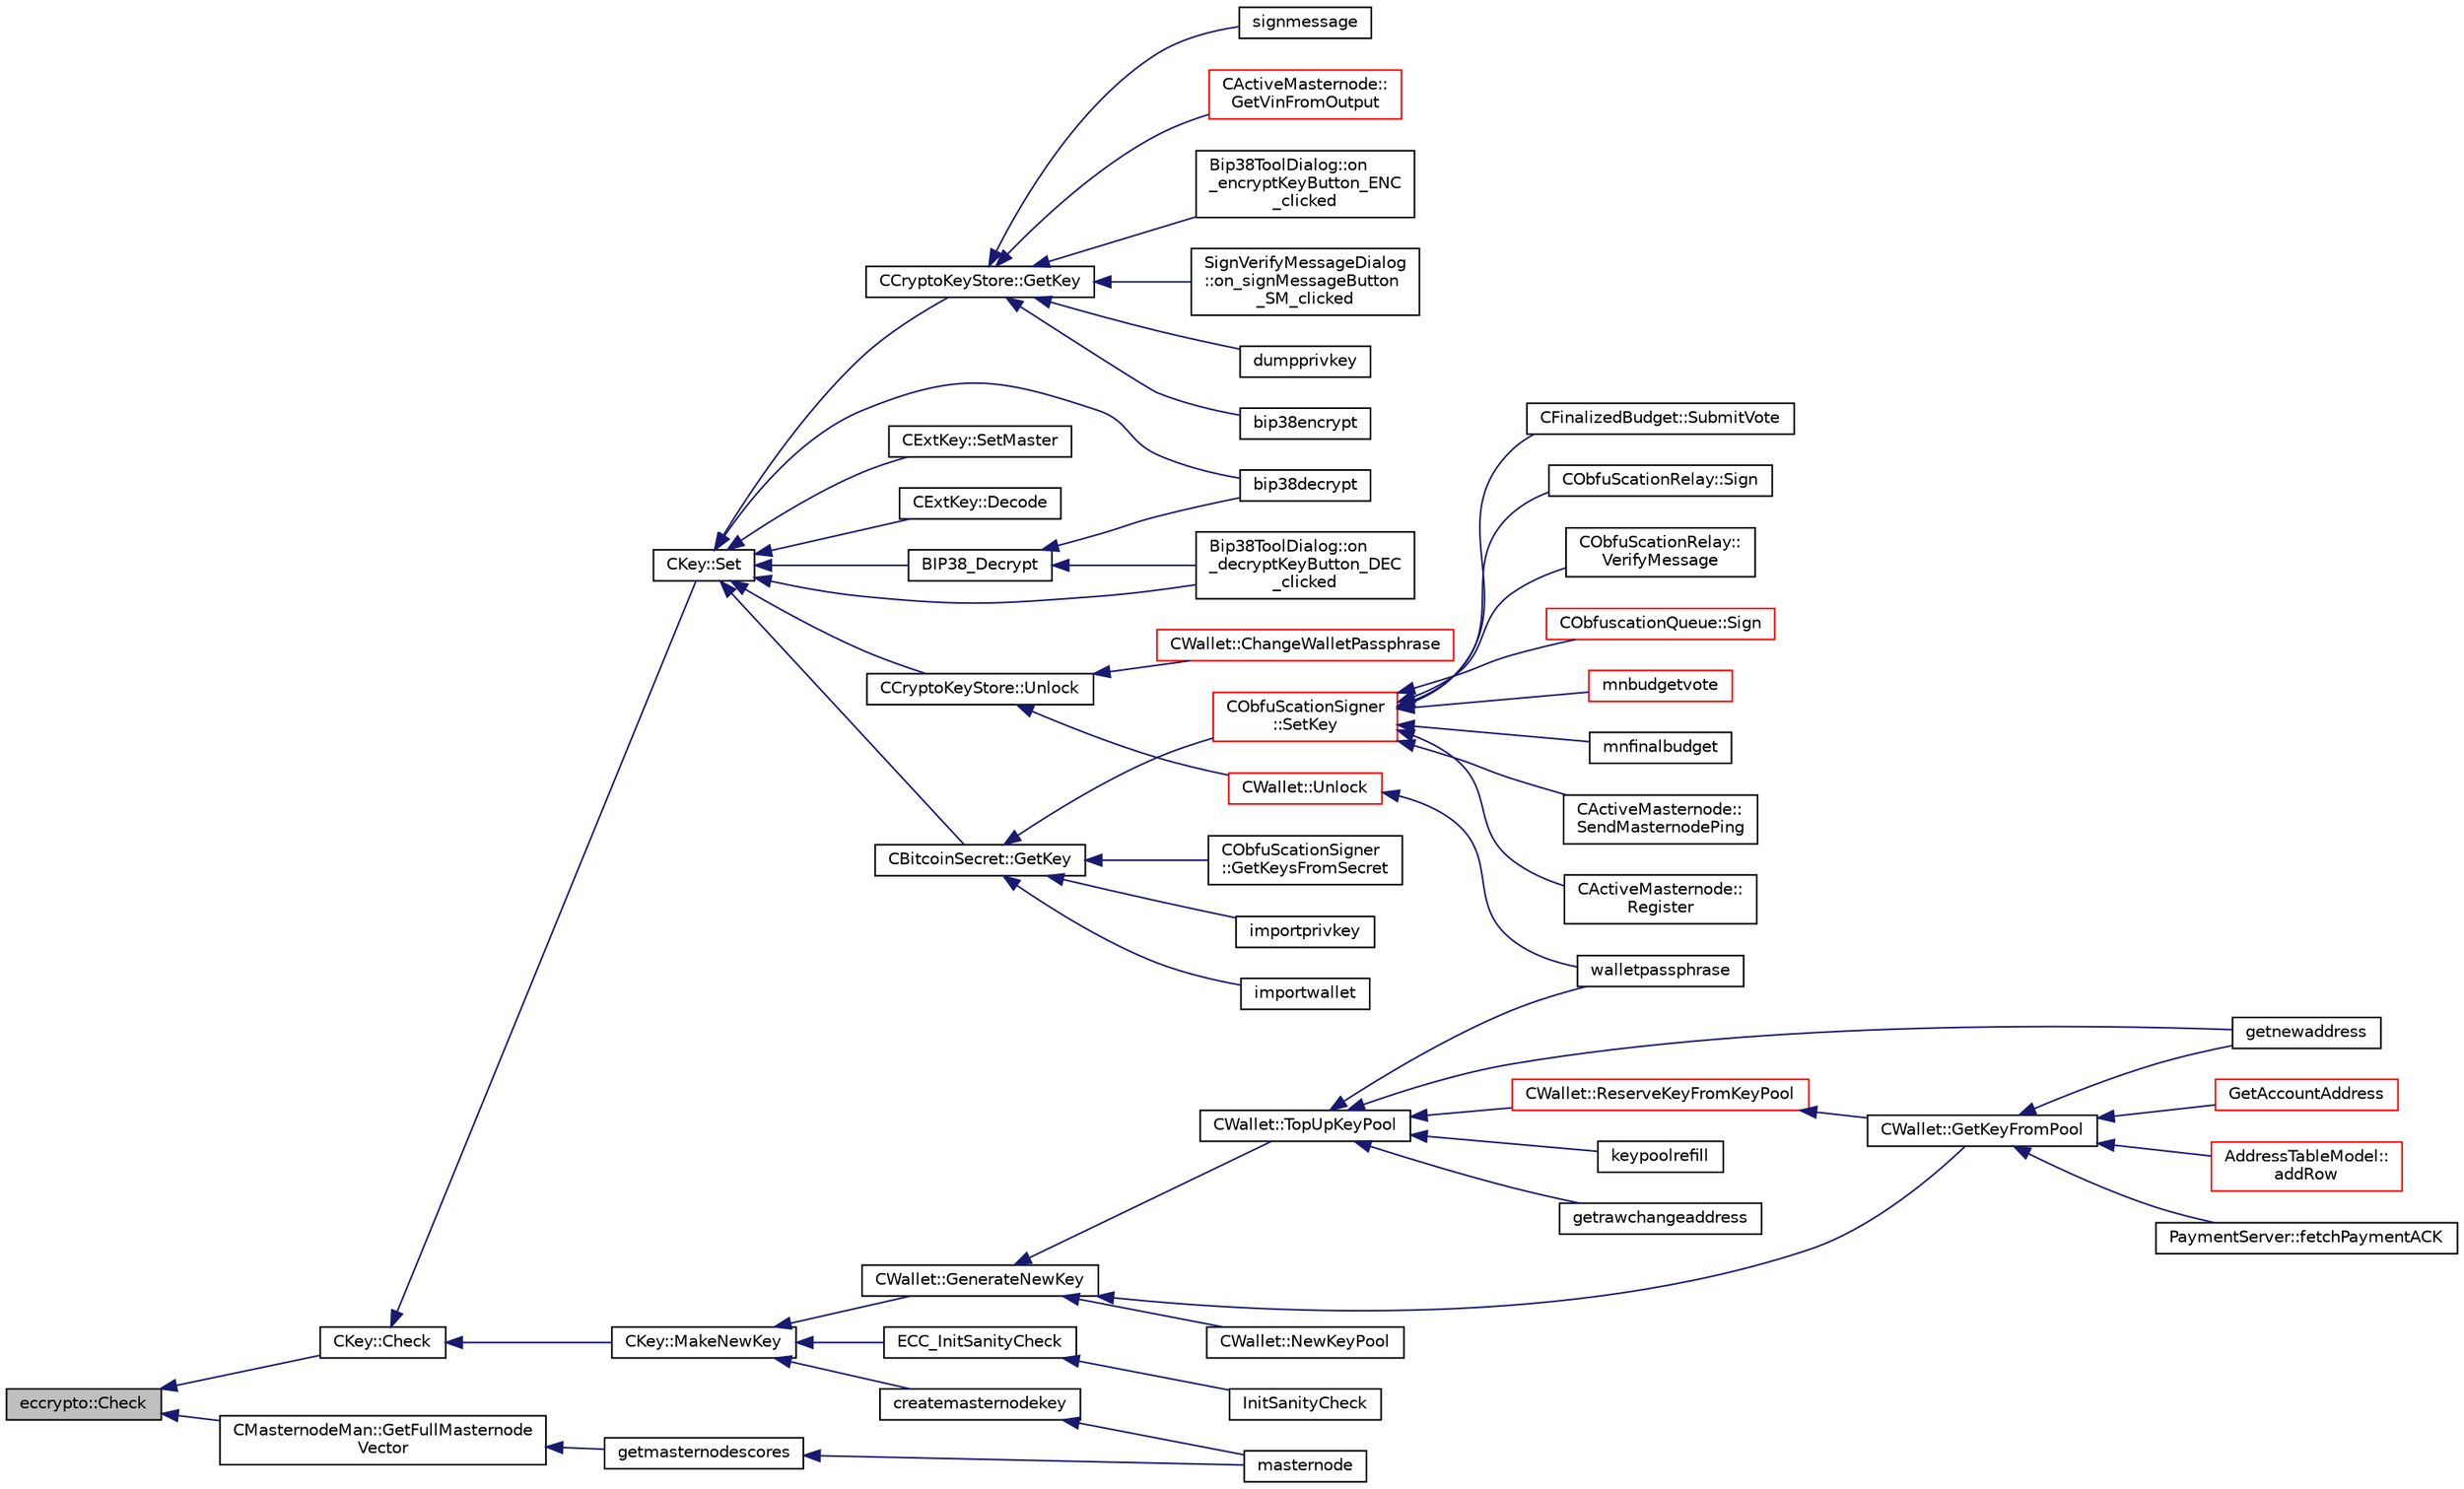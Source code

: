 digraph "eccrypto::Check"
{
  edge [fontname="Helvetica",fontsize="10",labelfontname="Helvetica",labelfontsize="10"];
  node [fontname="Helvetica",fontsize="10",shape=record];
  rankdir="LR";
  Node1 [label="eccrypto::Check",height=0.2,width=0.4,color="black", fillcolor="grey75", style="filled", fontcolor="black"];
  Node1 -> Node2 [dir="back",color="midnightblue",fontsize="10",style="solid",fontname="Helvetica"];
  Node2 [label="CKey::Check",height=0.2,width=0.4,color="black", fillcolor="white", style="filled",URL="$class_c_key.html#acec869bc75fa8f4d619ab025d367a97c",tooltip="Check whether the 32-byte array pointed to be vch is valid keydata. "];
  Node2 -> Node3 [dir="back",color="midnightblue",fontsize="10",style="solid",fontname="Helvetica"];
  Node3 [label="CKey::MakeNewKey",height=0.2,width=0.4,color="black", fillcolor="white", style="filled",URL="$class_c_key.html#a9d12ed9d297e4286250fd7ea6b59e1a5",tooltip="Generate a new private key using a cryptographic PRNG. "];
  Node3 -> Node4 [dir="back",color="midnightblue",fontsize="10",style="solid",fontname="Helvetica"];
  Node4 [label="ECC_InitSanityCheck",height=0.2,width=0.4,color="black", fillcolor="white", style="filled",URL="$key_8h.html#a55cc40f04bf887c1000667caccb0684a",tooltip="Check that required EC support is available at runtime. "];
  Node4 -> Node5 [dir="back",color="midnightblue",fontsize="10",style="solid",fontname="Helvetica"];
  Node5 [label="InitSanityCheck",height=0.2,width=0.4,color="black", fillcolor="white", style="filled",URL="$init_8cpp.html#a878797b40fb8eb0d7f330a41d7742d11",tooltip="Sanity checks Ensure that DIVX is running in a usable environment with all necessary library support..."];
  Node3 -> Node6 [dir="back",color="midnightblue",fontsize="10",style="solid",fontname="Helvetica"];
  Node6 [label="createmasternodekey",height=0.2,width=0.4,color="black", fillcolor="white", style="filled",URL="$rpcmasternode_8cpp.html#ab2ae911ed724aad1cbe631ae2fe3e219"];
  Node6 -> Node7 [dir="back",color="midnightblue",fontsize="10",style="solid",fontname="Helvetica"];
  Node7 [label="masternode",height=0.2,width=0.4,color="black", fillcolor="white", style="filled",URL="$rpcmasternode_8cpp.html#a30609e443aeb47c29ed0878d16b1b5e1"];
  Node3 -> Node8 [dir="back",color="midnightblue",fontsize="10",style="solid",fontname="Helvetica"];
  Node8 [label="CWallet::GenerateNewKey",height=0.2,width=0.4,color="black", fillcolor="white", style="filled",URL="$group__map_wallet.html#ga061fe7f54f80ec40f856b3e6365c2f4a"];
  Node8 -> Node9 [dir="back",color="midnightblue",fontsize="10",style="solid",fontname="Helvetica"];
  Node9 [label="CWallet::NewKeyPool",height=0.2,width=0.4,color="black", fillcolor="white", style="filled",URL="$group___actions.html#ga7353ba1e79fc4167fbfbe79b41698fa7",tooltip="Mark old keypool keys as used, and generate all new keys. "];
  Node8 -> Node10 [dir="back",color="midnightblue",fontsize="10",style="solid",fontname="Helvetica"];
  Node10 [label="CWallet::TopUpKeyPool",height=0.2,width=0.4,color="black", fillcolor="white", style="filled",URL="$group___actions.html#ga9730278506e0a4f1c65239b951525b55"];
  Node10 -> Node11 [dir="back",color="midnightblue",fontsize="10",style="solid",fontname="Helvetica"];
  Node11 [label="getnewaddress",height=0.2,width=0.4,color="black", fillcolor="white", style="filled",URL="$rpcwallet_8cpp.html#aead824d845d670fbd8f187ebd4f9a535"];
  Node10 -> Node12 [dir="back",color="midnightblue",fontsize="10",style="solid",fontname="Helvetica"];
  Node12 [label="getrawchangeaddress",height=0.2,width=0.4,color="black", fillcolor="white", style="filled",URL="$rpcwallet_8cpp.html#ae71809202b4dcc13d2034c5c72af34da"];
  Node10 -> Node13 [dir="back",color="midnightblue",fontsize="10",style="solid",fontname="Helvetica"];
  Node13 [label="keypoolrefill",height=0.2,width=0.4,color="black", fillcolor="white", style="filled",URL="$rpcwallet_8cpp.html#afe8615fcf2c8e5319166c2fa8c638e08"];
  Node10 -> Node14 [dir="back",color="midnightblue",fontsize="10",style="solid",fontname="Helvetica"];
  Node14 [label="walletpassphrase",height=0.2,width=0.4,color="black", fillcolor="white", style="filled",URL="$rpcwallet_8cpp.html#a733f7c70e7c18783935e6de9643c0086"];
  Node10 -> Node15 [dir="back",color="midnightblue",fontsize="10",style="solid",fontname="Helvetica"];
  Node15 [label="CWallet::ReserveKeyFromKeyPool",height=0.2,width=0.4,color="red", fillcolor="white", style="filled",URL="$group___actions.html#ga9921854840668a1856998f041177dd2b"];
  Node15 -> Node16 [dir="back",color="midnightblue",fontsize="10",style="solid",fontname="Helvetica"];
  Node16 [label="CWallet::GetKeyFromPool",height=0.2,width=0.4,color="black", fillcolor="white", style="filled",URL="$group___actions.html#ga18549ec5c472c003afc4794daeb9adfd"];
  Node16 -> Node17 [dir="back",color="midnightblue",fontsize="10",style="solid",fontname="Helvetica"];
  Node17 [label="AddressTableModel::\laddRow",height=0.2,width=0.4,color="red", fillcolor="white", style="filled",URL="$class_address_table_model.html#aa72edd2a093a6e9318639d69d3a23488"];
  Node16 -> Node22 [dir="back",color="midnightblue",fontsize="10",style="solid",fontname="Helvetica"];
  Node22 [label="PaymentServer::fetchPaymentACK",height=0.2,width=0.4,color="black", fillcolor="white", style="filled",URL="$class_payment_server.html#ab846f9e8778e5cc878b644133e8628f1"];
  Node16 -> Node11 [dir="back",color="midnightblue",fontsize="10",style="solid",fontname="Helvetica"];
  Node16 -> Node23 [dir="back",color="midnightblue",fontsize="10",style="solid",fontname="Helvetica"];
  Node23 [label="GetAccountAddress",height=0.2,width=0.4,color="red", fillcolor="white", style="filled",URL="$rpcwallet_8cpp.html#aa3d9baf7a6fc6c9f0a08ec861ca52f59"];
  Node8 -> Node16 [dir="back",color="midnightblue",fontsize="10",style="solid",fontname="Helvetica"];
  Node2 -> Node31 [dir="back",color="midnightblue",fontsize="10",style="solid",fontname="Helvetica"];
  Node31 [label="CKey::Set",height=0.2,width=0.4,color="black", fillcolor="white", style="filled",URL="$class_c_key.html#aaa13d5f08456bba094210c5eeabf64c8",tooltip="Initialize using begin and end iterators to byte data. "];
  Node31 -> Node32 [dir="back",color="midnightblue",fontsize="10",style="solid",fontname="Helvetica"];
  Node32 [label="CBitcoinSecret::GetKey",height=0.2,width=0.4,color="black", fillcolor="white", style="filled",URL="$class_c_bitcoin_secret.html#a4d6bf559d092e6d47f8001c7171096df"];
  Node32 -> Node33 [dir="back",color="midnightblue",fontsize="10",style="solid",fontname="Helvetica"];
  Node33 [label="CObfuScationSigner\l::SetKey",height=0.2,width=0.4,color="red", fillcolor="white", style="filled",URL="$class_c_obfu_scation_signer.html#a4a12e41611db1b711d59ac4c3323dd36",tooltip="Set the private/public key values, returns true if successful. "];
  Node33 -> Node34 [dir="back",color="midnightblue",fontsize="10",style="solid",fontname="Helvetica"];
  Node34 [label="CActiveMasternode::\lSendMasternodePing",height=0.2,width=0.4,color="black", fillcolor="white", style="filled",URL="$class_c_active_masternode.html#ae30a82106f2c0b6875344e39e49393c2",tooltip="Ping Masternode. "];
  Node33 -> Node35 [dir="back",color="midnightblue",fontsize="10",style="solid",fontname="Helvetica"];
  Node35 [label="CActiveMasternode::\lRegister",height=0.2,width=0.4,color="black", fillcolor="white", style="filled",URL="$class_c_active_masternode.html#a99e26870efec1ea98738cda1a5a85702",tooltip="Register remote Masternode. "];
  Node33 -> Node36 [dir="back",color="midnightblue",fontsize="10",style="solid",fontname="Helvetica"];
  Node36 [label="CFinalizedBudget::SubmitVote",height=0.2,width=0.4,color="black", fillcolor="white", style="filled",URL="$class_c_finalized_budget.html#a8d5710eaf0fe541dcdce1d5f2ebee51c"];
  Node33 -> Node37 [dir="back",color="midnightblue",fontsize="10",style="solid",fontname="Helvetica"];
  Node37 [label="CObfuScationRelay::Sign",height=0.2,width=0.4,color="black", fillcolor="white", style="filled",URL="$class_c_obfu_scation_relay.html#a6a0c143f5d9536a64bcb1745d2011761"];
  Node33 -> Node38 [dir="back",color="midnightblue",fontsize="10",style="solid",fontname="Helvetica"];
  Node38 [label="CObfuScationRelay::\lVerifyMessage",height=0.2,width=0.4,color="black", fillcolor="white", style="filled",URL="$class_c_obfu_scation_relay.html#aa76fd65563c22d322350e09b2b876e9d"];
  Node33 -> Node39 [dir="back",color="midnightblue",fontsize="10",style="solid",fontname="Helvetica"];
  Node39 [label="CObfuscationQueue::Sign",height=0.2,width=0.4,color="red", fillcolor="white", style="filled",URL="$class_c_obfuscation_queue.html#a7d7be50e6c9ca531f4a4b69a3f7c0b79",tooltip="Sign this Obfuscation transaction. "];
  Node33 -> Node42 [dir="back",color="midnightblue",fontsize="10",style="solid",fontname="Helvetica"];
  Node42 [label="mnbudgetvote",height=0.2,width=0.4,color="red", fillcolor="white", style="filled",URL="$rpcmasternode-budget_8cpp.html#a56da074ff2f33c0ef53bb451c67c0761"];
  Node33 -> Node44 [dir="back",color="midnightblue",fontsize="10",style="solid",fontname="Helvetica"];
  Node44 [label="mnfinalbudget",height=0.2,width=0.4,color="black", fillcolor="white", style="filled",URL="$rpcmasternode-budget_8cpp.html#a9377cde49f5b62904aafb46d7d3c5e7c"];
  Node32 -> Node55 [dir="back",color="midnightblue",fontsize="10",style="solid",fontname="Helvetica"];
  Node55 [label="CObfuScationSigner\l::GetKeysFromSecret",height=0.2,width=0.4,color="black", fillcolor="white", style="filled",URL="$class_c_obfu_scation_signer.html#a1e649a4b0bbeb5921ce2c37a240a98ae",tooltip="Set the private/public key values, returns true if successful. "];
  Node32 -> Node56 [dir="back",color="midnightblue",fontsize="10",style="solid",fontname="Helvetica"];
  Node56 [label="importprivkey",height=0.2,width=0.4,color="black", fillcolor="white", style="filled",URL="$rpcdump_8cpp.html#a3a6fdb974fce01220a895393d444e981"];
  Node32 -> Node57 [dir="back",color="midnightblue",fontsize="10",style="solid",fontname="Helvetica"];
  Node57 [label="importwallet",height=0.2,width=0.4,color="black", fillcolor="white", style="filled",URL="$rpcdump_8cpp.html#a2566d5c9dd1938b74e70398cdb3ac5c1"];
  Node31 -> Node58 [dir="back",color="midnightblue",fontsize="10",style="solid",fontname="Helvetica"];
  Node58 [label="BIP38_Decrypt",height=0.2,width=0.4,color="black", fillcolor="white", style="filled",URL="$bip38_8h.html#a3a8abd78d8750c4c7622d7acd3815743"];
  Node58 -> Node59 [dir="back",color="midnightblue",fontsize="10",style="solid",fontname="Helvetica"];
  Node59 [label="Bip38ToolDialog::on\l_decryptKeyButton_DEC\l_clicked",height=0.2,width=0.4,color="black", fillcolor="white", style="filled",URL="$class_bip38_tool_dialog.html#a7675f3df0cc4dc22a100052a5b099191"];
  Node58 -> Node60 [dir="back",color="midnightblue",fontsize="10",style="solid",fontname="Helvetica"];
  Node60 [label="bip38decrypt",height=0.2,width=0.4,color="black", fillcolor="white", style="filled",URL="$rpcdump_8cpp.html#a64a0e2e87f6d741efd662ac94080159d"];
  Node31 -> Node61 [dir="back",color="midnightblue",fontsize="10",style="solid",fontname="Helvetica"];
  Node61 [label="CCryptoKeyStore::Unlock",height=0.2,width=0.4,color="black", fillcolor="white", style="filled",URL="$class_c_crypto_key_store.html#a81bd70e18aa75f566526620a74f9cd88"];
  Node61 -> Node62 [dir="back",color="midnightblue",fontsize="10",style="solid",fontname="Helvetica"];
  Node62 [label="CWallet::Unlock",height=0.2,width=0.4,color="red", fillcolor="white", style="filled",URL="$group__map_wallet.html#ga654ae5a3a7c4c7c7bfd271f108781b40"];
  Node62 -> Node14 [dir="back",color="midnightblue",fontsize="10",style="solid",fontname="Helvetica"];
  Node61 -> Node83 [dir="back",color="midnightblue",fontsize="10",style="solid",fontname="Helvetica"];
  Node83 [label="CWallet::ChangeWalletPassphrase",height=0.2,width=0.4,color="red", fillcolor="white", style="filled",URL="$group__map_wallet.html#ga4abcec3066e7c462f4564c159fc15031"];
  Node31 -> Node86 [dir="back",color="midnightblue",fontsize="10",style="solid",fontname="Helvetica"];
  Node86 [label="CCryptoKeyStore::GetKey",height=0.2,width=0.4,color="black", fillcolor="white", style="filled",URL="$class_c_crypto_key_store.html#af46ec271fffb65a113702ba40a3738c8"];
  Node86 -> Node87 [dir="back",color="midnightblue",fontsize="10",style="solid",fontname="Helvetica"];
  Node87 [label="CActiveMasternode::\lGetVinFromOutput",height=0.2,width=0.4,color="red", fillcolor="white", style="filled",URL="$class_c_active_masternode.html#abc2ae1e24001f80ace4bbea2b6453944"];
  Node86 -> Node65 [dir="back",color="midnightblue",fontsize="10",style="solid",fontname="Helvetica"];
  Node65 [label="Bip38ToolDialog::on\l_encryptKeyButton_ENC\l_clicked",height=0.2,width=0.4,color="black", fillcolor="white", style="filled",URL="$class_bip38_tool_dialog.html#a31cdc41e507628f2cd413e9df57c5770"];
  Node86 -> Node78 [dir="back",color="midnightblue",fontsize="10",style="solid",fontname="Helvetica"];
  Node78 [label="SignVerifyMessageDialog\l::on_signMessageButton\l_SM_clicked",height=0.2,width=0.4,color="black", fillcolor="white", style="filled",URL="$class_sign_verify_message_dialog.html#a2ef91b4ace68d63ab1c1d3cc6c13b5f9"];
  Node86 -> Node91 [dir="back",color="midnightblue",fontsize="10",style="solid",fontname="Helvetica"];
  Node91 [label="dumpprivkey",height=0.2,width=0.4,color="black", fillcolor="white", style="filled",URL="$rpcdump_8cpp.html#a4010fb238298e15c540d3e5ecd60f858"];
  Node86 -> Node92 [dir="back",color="midnightblue",fontsize="10",style="solid",fontname="Helvetica"];
  Node92 [label="bip38encrypt",height=0.2,width=0.4,color="black", fillcolor="white", style="filled",URL="$rpcdump_8cpp.html#a303f255a7509999ce1e535d5e7bb220d"];
  Node86 -> Node93 [dir="back",color="midnightblue",fontsize="10",style="solid",fontname="Helvetica"];
  Node93 [label="signmessage",height=0.2,width=0.4,color="black", fillcolor="white", style="filled",URL="$rpcwallet_8cpp.html#a315b42a2c859c4b50a54c1b05984928c"];
  Node31 -> Node94 [dir="back",color="midnightblue",fontsize="10",style="solid",fontname="Helvetica"];
  Node94 [label="CExtKey::SetMaster",height=0.2,width=0.4,color="black", fillcolor="white", style="filled",URL="$struct_c_ext_key.html#a8cd6ecafdd649082601d7eebbec79688"];
  Node31 -> Node95 [dir="back",color="midnightblue",fontsize="10",style="solid",fontname="Helvetica"];
  Node95 [label="CExtKey::Decode",height=0.2,width=0.4,color="black", fillcolor="white", style="filled",URL="$struct_c_ext_key.html#a9720e119745472336b6729e19f0819dd"];
  Node31 -> Node59 [dir="back",color="midnightblue",fontsize="10",style="solid",fontname="Helvetica"];
  Node31 -> Node60 [dir="back",color="midnightblue",fontsize="10",style="solid",fontname="Helvetica"];
  Node1 -> Node96 [dir="back",color="midnightblue",fontsize="10",style="solid",fontname="Helvetica"];
  Node96 [label="CMasternodeMan::GetFullMasternode\lVector",height=0.2,width=0.4,color="black", fillcolor="white", style="filled",URL="$class_c_masternode_man.html#ab39e213a7601e1bef2eba1d5d63206f5"];
  Node96 -> Node97 [dir="back",color="midnightblue",fontsize="10",style="solid",fontname="Helvetica"];
  Node97 [label="getmasternodescores",height=0.2,width=0.4,color="black", fillcolor="white", style="filled",URL="$rpcmasternode_8cpp.html#ad640a24f3bf0610f7090e4ac26f7ecf0"];
  Node97 -> Node7 [dir="back",color="midnightblue",fontsize="10",style="solid",fontname="Helvetica"];
}
